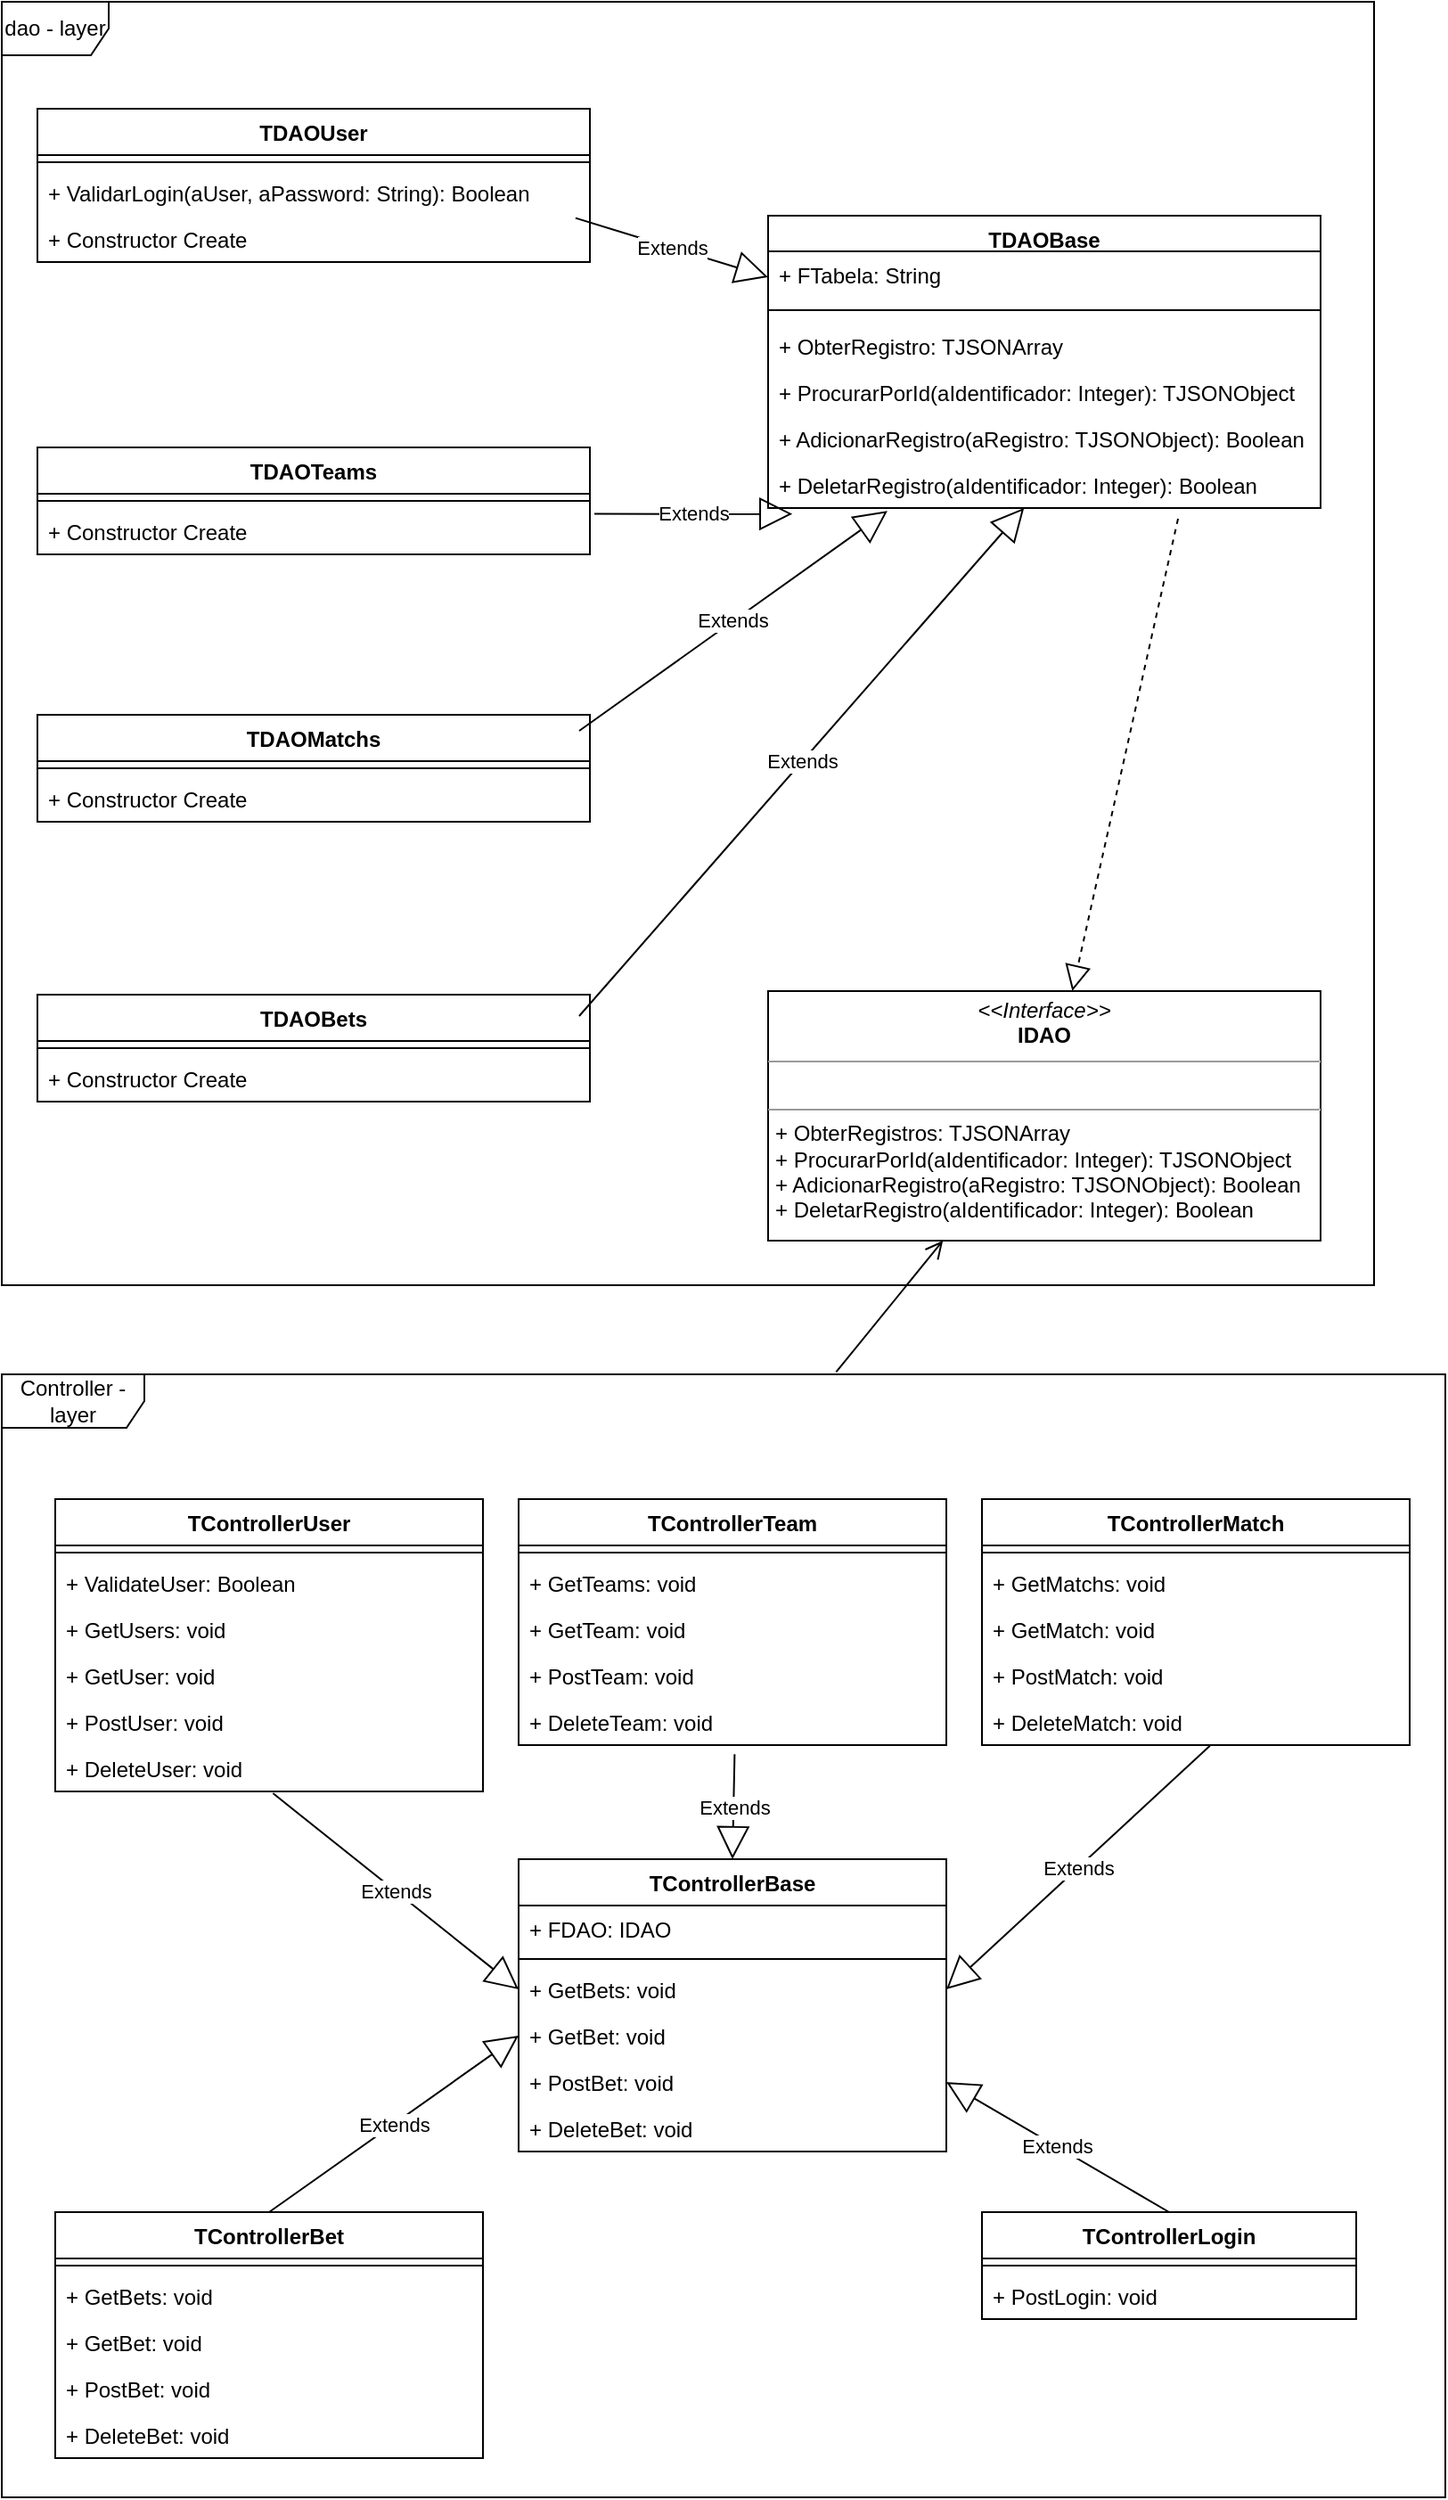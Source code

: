 <mxfile version="20.8.20" type="device"><diagram name="Página-1" id="4v-ir7DB7NUTX6bPPRyR"><mxGraphModel dx="756" dy="1874" grid="1" gridSize="10" guides="1" tooltips="1" connect="1" arrows="1" fold="1" page="1" pageScale="1" pageWidth="827" pageHeight="1169" math="0" shadow="0"><root><mxCell id="0"/><mxCell id="1" parent="0"/><mxCell id="qS6DiDYk2PjgTgFD92xH-4" value="dao - layer" style="shape=umlFrame;whiteSpace=wrap;html=1;pointerEvents=0;" parent="1" vertex="1"><mxGeometry x="330" y="-40" width="770" height="720" as="geometry"/></mxCell><mxCell id="qS6DiDYk2PjgTgFD92xH-14" value="TDAOUser" style="swimlane;fontStyle=1;align=center;verticalAlign=top;childLayout=stackLayout;horizontal=1;startSize=26;horizontalStack=0;resizeParent=1;resizeParentMax=0;resizeLast=0;collapsible=1;marginBottom=0;" parent="1" vertex="1"><mxGeometry x="350" y="20" width="310" height="86" as="geometry"><mxRectangle x="350" y="190" width="100" height="30" as="alternateBounds"/></mxGeometry></mxCell><mxCell id="qS6DiDYk2PjgTgFD92xH-16" value="" style="line;strokeWidth=1;fillColor=none;align=left;verticalAlign=middle;spacingTop=-1;spacingLeft=3;spacingRight=3;rotatable=0;labelPosition=right;points=[];portConstraint=eastwest;strokeColor=inherit;" parent="qS6DiDYk2PjgTgFD92xH-14" vertex="1"><mxGeometry y="26" width="310" height="8" as="geometry"/></mxCell><mxCell id="qS6DiDYk2PjgTgFD92xH-22" value="+ ValidarLogin(aUser, aPassword: String): Boolean" style="text;strokeColor=none;fillColor=none;align=left;verticalAlign=top;spacingLeft=4;spacingRight=4;overflow=hidden;rotatable=0;points=[[0,0.5],[1,0.5]];portConstraint=eastwest;" parent="qS6DiDYk2PjgTgFD92xH-14" vertex="1"><mxGeometry y="34" width="310" height="26" as="geometry"/></mxCell><mxCell id="qS6DiDYk2PjgTgFD92xH-112" value="+ Constructor Create" style="text;strokeColor=none;fillColor=none;align=left;verticalAlign=top;spacingLeft=4;spacingRight=4;overflow=hidden;rotatable=0;points=[[0,0.5],[1,0.5]];portConstraint=eastwest;" parent="qS6DiDYk2PjgTgFD92xH-14" vertex="1"><mxGeometry y="60" width="310" height="26" as="geometry"/></mxCell><mxCell id="qS6DiDYk2PjgTgFD92xH-23" value="TDAOTeams&#10;" style="swimlane;fontStyle=1;align=center;verticalAlign=top;childLayout=stackLayout;horizontal=1;startSize=26;horizontalStack=0;resizeParent=1;resizeParentMax=0;resizeLast=0;collapsible=1;marginBottom=0;" parent="1" vertex="1"><mxGeometry x="350" y="210" width="310" height="60" as="geometry"/></mxCell><mxCell id="qS6DiDYk2PjgTgFD92xH-25" value="" style="line;strokeWidth=1;fillColor=none;align=left;verticalAlign=middle;spacingTop=-1;spacingLeft=3;spacingRight=3;rotatable=0;labelPosition=right;points=[];portConstraint=eastwest;strokeColor=inherit;" parent="qS6DiDYk2PjgTgFD92xH-23" vertex="1"><mxGeometry y="26" width="310" height="8" as="geometry"/></mxCell><mxCell id="qS6DiDYk2PjgTgFD92xH-113" value="+ Constructor Create" style="text;strokeColor=none;fillColor=none;align=left;verticalAlign=top;spacingLeft=4;spacingRight=4;overflow=hidden;rotatable=0;points=[[0,0.5],[1,0.5]];portConstraint=eastwest;" parent="qS6DiDYk2PjgTgFD92xH-23" vertex="1"><mxGeometry y="34" width="310" height="26" as="geometry"/></mxCell><mxCell id="qS6DiDYk2PjgTgFD92xH-30" value="TDAOMatchs&#10;" style="swimlane;fontStyle=1;align=center;verticalAlign=top;childLayout=stackLayout;horizontal=1;startSize=26;horizontalStack=0;resizeParent=1;resizeParentMax=0;resizeLast=0;collapsible=1;marginBottom=0;" parent="1" vertex="1"><mxGeometry x="350" y="360" width="310" height="60" as="geometry"/></mxCell><mxCell id="qS6DiDYk2PjgTgFD92xH-31" value="" style="line;strokeWidth=1;fillColor=none;align=left;verticalAlign=middle;spacingTop=-1;spacingLeft=3;spacingRight=3;rotatable=0;labelPosition=right;points=[];portConstraint=eastwest;strokeColor=inherit;" parent="qS6DiDYk2PjgTgFD92xH-30" vertex="1"><mxGeometry y="26" width="310" height="8" as="geometry"/></mxCell><mxCell id="qS6DiDYk2PjgTgFD92xH-115" value="+ Constructor Create" style="text;strokeColor=none;fillColor=none;align=left;verticalAlign=top;spacingLeft=4;spacingRight=4;overflow=hidden;rotatable=0;points=[[0,0.5],[1,0.5]];portConstraint=eastwest;" parent="qS6DiDYk2PjgTgFD92xH-30" vertex="1"><mxGeometry y="34" width="310" height="26" as="geometry"/></mxCell><mxCell id="qS6DiDYk2PjgTgFD92xH-36" value="TDAOBets" style="swimlane;fontStyle=1;align=center;verticalAlign=top;childLayout=stackLayout;horizontal=1;startSize=26;horizontalStack=0;resizeParent=1;resizeParentMax=0;resizeLast=0;collapsible=1;marginBottom=0;" parent="1" vertex="1"><mxGeometry x="350" y="517" width="310" height="60" as="geometry"><mxRectangle x="350" y="190" width="100" height="30" as="alternateBounds"/></mxGeometry></mxCell><mxCell id="qS6DiDYk2PjgTgFD92xH-37" value="" style="line;strokeWidth=1;fillColor=none;align=left;verticalAlign=middle;spacingTop=-1;spacingLeft=3;spacingRight=3;rotatable=0;labelPosition=right;points=[];portConstraint=eastwest;strokeColor=inherit;" parent="qS6DiDYk2PjgTgFD92xH-36" vertex="1"><mxGeometry y="26" width="310" height="8" as="geometry"/></mxCell><mxCell id="qS6DiDYk2PjgTgFD92xH-116" value="+ Constructor Create" style="text;strokeColor=none;fillColor=none;align=left;verticalAlign=top;spacingLeft=4;spacingRight=4;overflow=hidden;rotatable=0;points=[[0,0.5],[1,0.5]];portConstraint=eastwest;" parent="qS6DiDYk2PjgTgFD92xH-36" vertex="1"><mxGeometry y="34" width="310" height="26" as="geometry"/></mxCell><mxCell id="qS6DiDYk2PjgTgFD92xH-43" value="&lt;p style=&quot;margin:0px;margin-top:4px;text-align:center;&quot;&gt;&lt;i&gt;&amp;lt;&amp;lt;Interface&amp;gt;&amp;gt;&lt;/i&gt;&lt;br&gt;&lt;b&gt;IDAO&lt;/b&gt;&lt;/p&gt;&lt;hr size=&quot;1&quot;&gt;&lt;p style=&quot;margin:0px;margin-left:4px;&quot;&gt;&lt;br&gt;&lt;/p&gt;&lt;hr size=&quot;1&quot;&gt;&lt;p style=&quot;margin:0px;margin-left:4px;&quot;&gt;+ ObterRegistros: TJSONArray&lt;/p&gt;&lt;p style=&quot;margin:0px;margin-left:4px;&quot;&gt;+ ProcurarPorId(aIdentificador: Integer): TJSONObject&lt;/p&gt;&lt;p style=&quot;margin:0px;margin-left:4px;&quot;&gt;+ AdicionarRegistro(aRegistro: TJSONObject): Boolean&lt;/p&gt;&lt;p style=&quot;margin:0px;margin-left:4px;&quot;&gt;+ DeletarRegistro(aIdentificador: Integer): Boolean&lt;/p&gt;" style="verticalAlign=top;align=left;overflow=fill;fontSize=12;fontFamily=Helvetica;html=1;" parent="1" vertex="1"><mxGeometry x="760" y="515" width="310" height="140" as="geometry"/></mxCell><mxCell id="qS6DiDYk2PjgTgFD92xH-53" value="Controller - layer" style="shape=umlFrame;whiteSpace=wrap;html=1;pointerEvents=0;width=80;height=30;" parent="1" vertex="1"><mxGeometry x="330" y="730" width="810" height="630" as="geometry"/></mxCell><mxCell id="qS6DiDYk2PjgTgFD92xH-54" value="TControllerUser&#10;" style="swimlane;fontStyle=1;align=center;verticalAlign=top;childLayout=stackLayout;horizontal=1;startSize=26;horizontalStack=0;resizeParent=1;resizeParentMax=0;resizeLast=0;collapsible=1;marginBottom=0;" parent="1" vertex="1"><mxGeometry x="360" y="800" width="240" height="164" as="geometry"/></mxCell><mxCell id="qS6DiDYk2PjgTgFD92xH-56" value="" style="line;strokeWidth=1;fillColor=none;align=left;verticalAlign=middle;spacingTop=-1;spacingLeft=3;spacingRight=3;rotatable=0;labelPosition=right;points=[];portConstraint=eastwest;strokeColor=inherit;" parent="qS6DiDYk2PjgTgFD92xH-54" vertex="1"><mxGeometry y="26" width="240" height="8" as="geometry"/></mxCell><mxCell id="qS6DiDYk2PjgTgFD92xH-57" value="+ ValidateUser: Boolean" style="text;strokeColor=none;fillColor=none;align=left;verticalAlign=top;spacingLeft=4;spacingRight=4;overflow=hidden;rotatable=0;points=[[0,0.5],[1,0.5]];portConstraint=eastwest;" parent="qS6DiDYk2PjgTgFD92xH-54" vertex="1"><mxGeometry y="34" width="240" height="26" as="geometry"/></mxCell><mxCell id="qS6DiDYk2PjgTgFD92xH-58" value="+ GetUsers: void&#10;" style="text;strokeColor=none;fillColor=none;align=left;verticalAlign=top;spacingLeft=4;spacingRight=4;overflow=hidden;rotatable=0;points=[[0,0.5],[1,0.5]];portConstraint=eastwest;" parent="qS6DiDYk2PjgTgFD92xH-54" vertex="1"><mxGeometry y="60" width="240" height="26" as="geometry"/></mxCell><mxCell id="qS6DiDYk2PjgTgFD92xH-59" value="+ GetUser: void&#10;" style="text;strokeColor=none;fillColor=none;align=left;verticalAlign=top;spacingLeft=4;spacingRight=4;overflow=hidden;rotatable=0;points=[[0,0.5],[1,0.5]];portConstraint=eastwest;" parent="qS6DiDYk2PjgTgFD92xH-54" vertex="1"><mxGeometry y="86" width="240" height="26" as="geometry"/></mxCell><mxCell id="qS6DiDYk2PjgTgFD92xH-60" value="+ PostUser: void" style="text;strokeColor=none;fillColor=none;align=left;verticalAlign=top;spacingLeft=4;spacingRight=4;overflow=hidden;rotatable=0;points=[[0,0.5],[1,0.5]];portConstraint=eastwest;" parent="qS6DiDYk2PjgTgFD92xH-54" vertex="1"><mxGeometry y="112" width="240" height="26" as="geometry"/></mxCell><mxCell id="qS6DiDYk2PjgTgFD92xH-61" value="+ DeleteUser: void" style="text;strokeColor=none;fillColor=none;align=left;verticalAlign=top;spacingLeft=4;spacingRight=4;overflow=hidden;rotatable=0;points=[[0,0.5],[1,0.5]];portConstraint=eastwest;" parent="qS6DiDYk2PjgTgFD92xH-54" vertex="1"><mxGeometry y="138" width="240" height="26" as="geometry"/></mxCell><mxCell id="qS6DiDYk2PjgTgFD92xH-62" value="TControllerTeam" style="swimlane;fontStyle=1;align=center;verticalAlign=top;childLayout=stackLayout;horizontal=1;startSize=26;horizontalStack=0;resizeParent=1;resizeParentMax=0;resizeLast=0;collapsible=1;marginBottom=0;" parent="1" vertex="1"><mxGeometry x="620" y="800" width="240" height="138" as="geometry"/></mxCell><mxCell id="qS6DiDYk2PjgTgFD92xH-63" value="" style="line;strokeWidth=1;fillColor=none;align=left;verticalAlign=middle;spacingTop=-1;spacingLeft=3;spacingRight=3;rotatable=0;labelPosition=right;points=[];portConstraint=eastwest;strokeColor=inherit;" parent="qS6DiDYk2PjgTgFD92xH-62" vertex="1"><mxGeometry y="26" width="240" height="8" as="geometry"/></mxCell><mxCell id="qS6DiDYk2PjgTgFD92xH-65" value="+ GetTeams: void&#10;" style="text;strokeColor=none;fillColor=none;align=left;verticalAlign=top;spacingLeft=4;spacingRight=4;overflow=hidden;rotatable=0;points=[[0,0.5],[1,0.5]];portConstraint=eastwest;" parent="qS6DiDYk2PjgTgFD92xH-62" vertex="1"><mxGeometry y="34" width="240" height="26" as="geometry"/></mxCell><mxCell id="qS6DiDYk2PjgTgFD92xH-66" value="+ GetTeam: void&#10;" style="text;strokeColor=none;fillColor=none;align=left;verticalAlign=top;spacingLeft=4;spacingRight=4;overflow=hidden;rotatable=0;points=[[0,0.5],[1,0.5]];portConstraint=eastwest;" parent="qS6DiDYk2PjgTgFD92xH-62" vertex="1"><mxGeometry y="60" width="240" height="26" as="geometry"/></mxCell><mxCell id="qS6DiDYk2PjgTgFD92xH-67" value="+ PostTeam: void" style="text;strokeColor=none;fillColor=none;align=left;verticalAlign=top;spacingLeft=4;spacingRight=4;overflow=hidden;rotatable=0;points=[[0,0.5],[1,0.5]];portConstraint=eastwest;" parent="qS6DiDYk2PjgTgFD92xH-62" vertex="1"><mxGeometry y="86" width="240" height="26" as="geometry"/></mxCell><mxCell id="qS6DiDYk2PjgTgFD92xH-68" value="+ DeleteTeam: void" style="text;strokeColor=none;fillColor=none;align=left;verticalAlign=top;spacingLeft=4;spacingRight=4;overflow=hidden;rotatable=0;points=[[0,0.5],[1,0.5]];portConstraint=eastwest;" parent="qS6DiDYk2PjgTgFD92xH-62" vertex="1"><mxGeometry y="112" width="240" height="26" as="geometry"/></mxCell><mxCell id="qS6DiDYk2PjgTgFD92xH-69" value="TControllerBet&#10;" style="swimlane;fontStyle=1;align=center;verticalAlign=top;childLayout=stackLayout;horizontal=1;startSize=26;horizontalStack=0;resizeParent=1;resizeParentMax=0;resizeLast=0;collapsible=1;marginBottom=0;" parent="1" vertex="1"><mxGeometry x="360" y="1200" width="240" height="138" as="geometry"/></mxCell><mxCell id="qS6DiDYk2PjgTgFD92xH-70" value="" style="line;strokeWidth=1;fillColor=none;align=left;verticalAlign=middle;spacingTop=-1;spacingLeft=3;spacingRight=3;rotatable=0;labelPosition=right;points=[];portConstraint=eastwest;strokeColor=inherit;" parent="qS6DiDYk2PjgTgFD92xH-69" vertex="1"><mxGeometry y="26" width="240" height="8" as="geometry"/></mxCell><mxCell id="qS6DiDYk2PjgTgFD92xH-71" value="+ GetBets: void&#10;" style="text;strokeColor=none;fillColor=none;align=left;verticalAlign=top;spacingLeft=4;spacingRight=4;overflow=hidden;rotatable=0;points=[[0,0.5],[1,0.5]];portConstraint=eastwest;" parent="qS6DiDYk2PjgTgFD92xH-69" vertex="1"><mxGeometry y="34" width="240" height="26" as="geometry"/></mxCell><mxCell id="qS6DiDYk2PjgTgFD92xH-72" value="+ GetBet: void&#10;" style="text;strokeColor=none;fillColor=none;align=left;verticalAlign=top;spacingLeft=4;spacingRight=4;overflow=hidden;rotatable=0;points=[[0,0.5],[1,0.5]];portConstraint=eastwest;" parent="qS6DiDYk2PjgTgFD92xH-69" vertex="1"><mxGeometry y="60" width="240" height="26" as="geometry"/></mxCell><mxCell id="qS6DiDYk2PjgTgFD92xH-73" value="+ PostBet: void" style="text;strokeColor=none;fillColor=none;align=left;verticalAlign=top;spacingLeft=4;spacingRight=4;overflow=hidden;rotatable=0;points=[[0,0.5],[1,0.5]];portConstraint=eastwest;" parent="qS6DiDYk2PjgTgFD92xH-69" vertex="1"><mxGeometry y="86" width="240" height="26" as="geometry"/></mxCell><mxCell id="qS6DiDYk2PjgTgFD92xH-74" value="+ DeleteBet: void" style="text;strokeColor=none;fillColor=none;align=left;verticalAlign=top;spacingLeft=4;spacingRight=4;overflow=hidden;rotatable=0;points=[[0,0.5],[1,0.5]];portConstraint=eastwest;" parent="qS6DiDYk2PjgTgFD92xH-69" vertex="1"><mxGeometry y="112" width="240" height="26" as="geometry"/></mxCell><mxCell id="qS6DiDYk2PjgTgFD92xH-75" value="TControllerMatch&#10;" style="swimlane;fontStyle=1;align=center;verticalAlign=top;childLayout=stackLayout;horizontal=1;startSize=26;horizontalStack=0;resizeParent=1;resizeParentMax=0;resizeLast=0;collapsible=1;marginBottom=0;" parent="1" vertex="1"><mxGeometry x="880" y="800" width="240" height="138" as="geometry"/></mxCell><mxCell id="qS6DiDYk2PjgTgFD92xH-76" value="" style="line;strokeWidth=1;fillColor=none;align=left;verticalAlign=middle;spacingTop=-1;spacingLeft=3;spacingRight=3;rotatable=0;labelPosition=right;points=[];portConstraint=eastwest;strokeColor=inherit;" parent="qS6DiDYk2PjgTgFD92xH-75" vertex="1"><mxGeometry y="26" width="240" height="8" as="geometry"/></mxCell><mxCell id="qS6DiDYk2PjgTgFD92xH-77" value="+ GetMatchs: void&#10;" style="text;strokeColor=none;fillColor=none;align=left;verticalAlign=top;spacingLeft=4;spacingRight=4;overflow=hidden;rotatable=0;points=[[0,0.5],[1,0.5]];portConstraint=eastwest;" parent="qS6DiDYk2PjgTgFD92xH-75" vertex="1"><mxGeometry y="34" width="240" height="26" as="geometry"/></mxCell><mxCell id="qS6DiDYk2PjgTgFD92xH-78" value="+ GetMatch: void&#10;" style="text;strokeColor=none;fillColor=none;align=left;verticalAlign=top;spacingLeft=4;spacingRight=4;overflow=hidden;rotatable=0;points=[[0,0.5],[1,0.5]];portConstraint=eastwest;" parent="qS6DiDYk2PjgTgFD92xH-75" vertex="1"><mxGeometry y="60" width="240" height="26" as="geometry"/></mxCell><mxCell id="qS6DiDYk2PjgTgFD92xH-79" value="+ PostMatch: void" style="text;strokeColor=none;fillColor=none;align=left;verticalAlign=top;spacingLeft=4;spacingRight=4;overflow=hidden;rotatable=0;points=[[0,0.5],[1,0.5]];portConstraint=eastwest;" parent="qS6DiDYk2PjgTgFD92xH-75" vertex="1"><mxGeometry y="86" width="240" height="26" as="geometry"/></mxCell><mxCell id="qS6DiDYk2PjgTgFD92xH-80" value="+ DeleteMatch: void" style="text;strokeColor=none;fillColor=none;align=left;verticalAlign=top;spacingLeft=4;spacingRight=4;overflow=hidden;rotatable=0;points=[[0,0.5],[1,0.5]];portConstraint=eastwest;" parent="qS6DiDYk2PjgTgFD92xH-75" vertex="1"><mxGeometry y="112" width="240" height="26" as="geometry"/></mxCell><mxCell id="qS6DiDYk2PjgTgFD92xH-81" value="TControllerLogin" style="swimlane;fontStyle=1;align=center;verticalAlign=top;childLayout=stackLayout;horizontal=1;startSize=26;horizontalStack=0;resizeParent=1;resizeParentMax=0;resizeLast=0;collapsible=1;marginBottom=0;" parent="1" vertex="1"><mxGeometry x="880" y="1200" width="210" height="60" as="geometry"/></mxCell><mxCell id="qS6DiDYk2PjgTgFD92xH-82" value="" style="line;strokeWidth=1;fillColor=none;align=left;verticalAlign=middle;spacingTop=-1;spacingLeft=3;spacingRight=3;rotatable=0;labelPosition=right;points=[];portConstraint=eastwest;strokeColor=inherit;" parent="qS6DiDYk2PjgTgFD92xH-81" vertex="1"><mxGeometry y="26" width="210" height="8" as="geometry"/></mxCell><mxCell id="qS6DiDYk2PjgTgFD92xH-86" value="+ PostLogin: void" style="text;strokeColor=none;fillColor=none;align=left;verticalAlign=top;spacingLeft=4;spacingRight=4;overflow=hidden;rotatable=0;points=[[0,0.5],[1,0.5]];portConstraint=eastwest;" parent="qS6DiDYk2PjgTgFD92xH-81" vertex="1"><mxGeometry y="34" width="210" height="26" as="geometry"/></mxCell><mxCell id="qS6DiDYk2PjgTgFD92xH-95" value="" style="endArrow=open;startArrow=none;endFill=0;startFill=0;endSize=8;html=1;verticalAlign=bottom;labelBackgroundColor=none;strokeWidth=1;rounded=0;exitX=0.578;exitY=-0.002;exitDx=0;exitDy=0;exitPerimeter=0;" parent="1" source="qS6DiDYk2PjgTgFD92xH-53" target="qS6DiDYk2PjgTgFD92xH-43" edge="1"><mxGeometry width="160" relative="1" as="geometry"><mxPoint x="620" y="710" as="sourcePoint"/><mxPoint x="780" y="710" as="targetPoint"/></mxGeometry></mxCell><mxCell id="qS6DiDYk2PjgTgFD92xH-96" value="TDAOBase" style="swimlane;fontStyle=1;align=center;verticalAlign=top;childLayout=stackLayout;horizontal=1;startSize=20;horizontalStack=0;resizeParent=1;resizeParentMax=0;resizeLast=0;collapsible=1;marginBottom=0;" parent="1" vertex="1"><mxGeometry x="760" y="80" width="310" height="164" as="geometry"><mxRectangle x="350" y="190" width="100" height="30" as="alternateBounds"/></mxGeometry></mxCell><mxCell id="qS6DiDYk2PjgTgFD92xH-108" value="+ FTabela: String" style="text;strokeColor=none;fillColor=none;align=left;verticalAlign=top;spacingLeft=4;spacingRight=4;overflow=hidden;rotatable=0;points=[[0,0.5],[1,0.5]];portConstraint=eastwest;" parent="qS6DiDYk2PjgTgFD92xH-96" vertex="1"><mxGeometry y="20" width="310" height="26" as="geometry"/></mxCell><mxCell id="qS6DiDYk2PjgTgFD92xH-97" value="" style="line;strokeWidth=1;fillColor=none;align=left;verticalAlign=middle;spacingTop=-1;spacingLeft=3;spacingRight=3;rotatable=0;labelPosition=right;points=[];portConstraint=eastwest;strokeColor=inherit;" parent="qS6DiDYk2PjgTgFD92xH-96" vertex="1"><mxGeometry y="46" width="310" height="14" as="geometry"/></mxCell><mxCell id="qS6DiDYk2PjgTgFD92xH-98" value="+ ObterRegistro: TJSONArray" style="text;strokeColor=none;fillColor=none;align=left;verticalAlign=top;spacingLeft=4;spacingRight=4;overflow=hidden;rotatable=0;points=[[0,0.5],[1,0.5]];portConstraint=eastwest;" parent="qS6DiDYk2PjgTgFD92xH-96" vertex="1"><mxGeometry y="60" width="310" height="26" as="geometry"/></mxCell><mxCell id="qS6DiDYk2PjgTgFD92xH-99" value="+ ProcurarPorId(aIdentificador: Integer): TJSONObject" style="text;strokeColor=none;fillColor=none;align=left;verticalAlign=top;spacingLeft=4;spacingRight=4;overflow=hidden;rotatable=0;points=[[0,0.5],[1,0.5]];portConstraint=eastwest;" parent="qS6DiDYk2PjgTgFD92xH-96" vertex="1"><mxGeometry y="86" width="310" height="26" as="geometry"/></mxCell><mxCell id="qS6DiDYk2PjgTgFD92xH-100" value="+ AdicionarRegistro(aRegistro: TJSONObject): Boolean&#10;" style="text;strokeColor=none;fillColor=none;align=left;verticalAlign=top;spacingLeft=4;spacingRight=4;overflow=hidden;rotatable=0;points=[[0,0.5],[1,0.5]];portConstraint=eastwest;" parent="qS6DiDYk2PjgTgFD92xH-96" vertex="1"><mxGeometry y="112" width="310" height="26" as="geometry"/></mxCell><mxCell id="qS6DiDYk2PjgTgFD92xH-101" value="+ DeletarRegistro(aIdentificador: Integer): Boolean" style="text;strokeColor=none;fillColor=none;align=left;verticalAlign=top;spacingLeft=4;spacingRight=4;overflow=hidden;rotatable=0;points=[[0,0.5],[1,0.5]];portConstraint=eastwest;" parent="qS6DiDYk2PjgTgFD92xH-96" vertex="1"><mxGeometry y="138" width="310" height="26" as="geometry"/></mxCell><mxCell id="qS6DiDYk2PjgTgFD92xH-103" value="Extends" style="endArrow=block;endSize=16;endFill=0;html=1;rounded=0;exitX=0.974;exitY=1.051;exitDx=0;exitDy=0;exitPerimeter=0;" parent="1" source="qS6DiDYk2PjgTgFD92xH-22" target="qS6DiDYk2PjgTgFD92xH-96" edge="1"><mxGeometry width="160" relative="1" as="geometry"><mxPoint x="660" y="119" as="sourcePoint"/><mxPoint x="790" y="140" as="targetPoint"/></mxGeometry></mxCell><mxCell id="qS6DiDYk2PjgTgFD92xH-105" value="Extends" style="endArrow=block;endSize=16;endFill=0;html=1;rounded=0;exitX=1.008;exitY=0.127;exitDx=0;exitDy=0;exitPerimeter=0;entryX=0.044;entryY=1.128;entryDx=0;entryDy=0;entryPerimeter=0;" parent="1" source="qS6DiDYk2PjgTgFD92xH-113" target="qS6DiDYk2PjgTgFD92xH-101" edge="1"><mxGeometry width="160" relative="1" as="geometry"><mxPoint x="652" y="230" as="sourcePoint"/><mxPoint x="760" y="258" as="targetPoint"/></mxGeometry></mxCell><mxCell id="qS6DiDYk2PjgTgFD92xH-106" value="Extends" style="endArrow=block;endSize=16;endFill=0;html=1;rounded=0;exitX=0.974;exitY=1.051;exitDx=0;exitDy=0;exitPerimeter=0;entryX=0.216;entryY=1.064;entryDx=0;entryDy=0;entryPerimeter=0;" parent="1" target="qS6DiDYk2PjgTgFD92xH-101" edge="1"><mxGeometry width="160" relative="1" as="geometry"><mxPoint x="654" y="369" as="sourcePoint"/><mxPoint x="776" y="360" as="targetPoint"/></mxGeometry></mxCell><mxCell id="qS6DiDYk2PjgTgFD92xH-107" value="Extends" style="endArrow=block;endSize=16;endFill=0;html=1;rounded=0;exitX=0.974;exitY=1.051;exitDx=0;exitDy=0;exitPerimeter=0;" parent="1" target="qS6DiDYk2PjgTgFD92xH-101" edge="1"><mxGeometry width="160" relative="1" as="geometry"><mxPoint x="654" y="529" as="sourcePoint"/><mxPoint x="827" y="380" as="targetPoint"/></mxGeometry></mxCell><mxCell id="qS6DiDYk2PjgTgFD92xH-109" value="" style="endArrow=block;dashed=1;endFill=0;endSize=12;html=1;rounded=0;exitX=0.742;exitY=1.231;exitDx=0;exitDy=0;exitPerimeter=0;" parent="1" source="qS6DiDYk2PjgTgFD92xH-101" target="qS6DiDYk2PjgTgFD92xH-43" edge="1"><mxGeometry width="160" relative="1" as="geometry"><mxPoint x="890" y="290" as="sourcePoint"/><mxPoint x="1050" y="290" as="targetPoint"/></mxGeometry></mxCell><mxCell id="jL7mfjqTtmFvQ5x8ppji-2" value="TControllerBase" style="swimlane;fontStyle=1;align=center;verticalAlign=top;childLayout=stackLayout;horizontal=1;startSize=26;horizontalStack=0;resizeParent=1;resizeParentMax=0;resizeLast=0;collapsible=1;marginBottom=0;" vertex="1" parent="1"><mxGeometry x="620" y="1002" width="240" height="164" as="geometry"/></mxCell><mxCell id="jL7mfjqTtmFvQ5x8ppji-4" value="+ FDAO: IDAO" style="text;strokeColor=none;fillColor=none;align=left;verticalAlign=top;spacingLeft=4;spacingRight=4;overflow=hidden;rotatable=0;points=[[0,0.5],[1,0.5]];portConstraint=eastwest;" vertex="1" parent="jL7mfjqTtmFvQ5x8ppji-2"><mxGeometry y="26" width="240" height="26" as="geometry"/></mxCell><mxCell id="jL7mfjqTtmFvQ5x8ppji-3" value="" style="line;strokeWidth=1;fillColor=none;align=left;verticalAlign=middle;spacingTop=-1;spacingLeft=3;spacingRight=3;rotatable=0;labelPosition=right;points=[];portConstraint=eastwest;strokeColor=inherit;" vertex="1" parent="jL7mfjqTtmFvQ5x8ppji-2"><mxGeometry y="52" width="240" height="8" as="geometry"/></mxCell><mxCell id="jL7mfjqTtmFvQ5x8ppji-8" value="+ GetBets: void&#10;" style="text;strokeColor=none;fillColor=none;align=left;verticalAlign=top;spacingLeft=4;spacingRight=4;overflow=hidden;rotatable=0;points=[[0,0.5],[1,0.5]];portConstraint=eastwest;" vertex="1" parent="jL7mfjqTtmFvQ5x8ppji-2"><mxGeometry y="60" width="240" height="26" as="geometry"/></mxCell><mxCell id="jL7mfjqTtmFvQ5x8ppji-5" value="+ GetBet: void&#10;" style="text;strokeColor=none;fillColor=none;align=left;verticalAlign=top;spacingLeft=4;spacingRight=4;overflow=hidden;rotatable=0;points=[[0,0.5],[1,0.5]];portConstraint=eastwest;" vertex="1" parent="jL7mfjqTtmFvQ5x8ppji-2"><mxGeometry y="86" width="240" height="26" as="geometry"/></mxCell><mxCell id="jL7mfjqTtmFvQ5x8ppji-6" value="+ PostBet: void" style="text;strokeColor=none;fillColor=none;align=left;verticalAlign=top;spacingLeft=4;spacingRight=4;overflow=hidden;rotatable=0;points=[[0,0.5],[1,0.5]];portConstraint=eastwest;" vertex="1" parent="jL7mfjqTtmFvQ5x8ppji-2"><mxGeometry y="112" width="240" height="26" as="geometry"/></mxCell><mxCell id="jL7mfjqTtmFvQ5x8ppji-7" value="+ DeleteBet: void" style="text;strokeColor=none;fillColor=none;align=left;verticalAlign=top;spacingLeft=4;spacingRight=4;overflow=hidden;rotatable=0;points=[[0,0.5],[1,0.5]];portConstraint=eastwest;" vertex="1" parent="jL7mfjqTtmFvQ5x8ppji-2"><mxGeometry y="138" width="240" height="26" as="geometry"/></mxCell><mxCell id="jL7mfjqTtmFvQ5x8ppji-10" value="Extends" style="endArrow=block;endSize=16;endFill=0;html=1;rounded=0;entryX=0;entryY=0.5;entryDx=0;entryDy=0;exitX=0.5;exitY=0;exitDx=0;exitDy=0;" edge="1" parent="1" source="qS6DiDYk2PjgTgFD92xH-69" target="jL7mfjqTtmFvQ5x8ppji-5"><mxGeometry width="160" relative="1" as="geometry"><mxPoint x="580" y="1200" as="sourcePoint"/><mxPoint x="740" y="1200" as="targetPoint"/></mxGeometry></mxCell><mxCell id="jL7mfjqTtmFvQ5x8ppji-11" value="Extends" style="endArrow=block;endSize=16;endFill=0;html=1;rounded=0;entryX=1;entryY=0.5;entryDx=0;entryDy=0;exitX=0.5;exitY=0;exitDx=0;exitDy=0;" edge="1" parent="1" source="qS6DiDYk2PjgTgFD92xH-81" target="jL7mfjqTtmFvQ5x8ppji-6"><mxGeometry width="160" relative="1" as="geometry"><mxPoint x="960" y="1200" as="sourcePoint"/><mxPoint x="1040" y="1101" as="targetPoint"/></mxGeometry></mxCell><mxCell id="jL7mfjqTtmFvQ5x8ppji-12" value="Extends" style="endArrow=block;endSize=16;endFill=0;html=1;rounded=0;entryX=0.5;entryY=0;entryDx=0;entryDy=0;exitX=0.505;exitY=1.198;exitDx=0;exitDy=0;exitPerimeter=0;" edge="1" parent="1" source="qS6DiDYk2PjgTgFD92xH-68" target="jL7mfjqTtmFvQ5x8ppji-2"><mxGeometry width="160" relative="1" as="geometry"><mxPoint x="560" y="1220" as="sourcePoint"/><mxPoint x="640" y="1121" as="targetPoint"/></mxGeometry></mxCell><mxCell id="jL7mfjqTtmFvQ5x8ppji-13" value="Extends" style="endArrow=block;endSize=16;endFill=0;html=1;rounded=0;entryX=0;entryY=0.5;entryDx=0;entryDy=0;exitX=0.509;exitY=1.04;exitDx=0;exitDy=0;exitPerimeter=0;" edge="1" parent="1" source="qS6DiDYk2PjgTgFD92xH-61" target="jL7mfjqTtmFvQ5x8ppji-8"><mxGeometry width="160" relative="1" as="geometry"><mxPoint x="570" y="1230" as="sourcePoint"/><mxPoint x="650" y="1131" as="targetPoint"/></mxGeometry></mxCell><mxCell id="jL7mfjqTtmFvQ5x8ppji-14" value="Extends" style="endArrow=block;endSize=16;endFill=0;html=1;rounded=0;entryX=1;entryY=0.5;entryDx=0;entryDy=0;exitX=0.533;exitY=1.015;exitDx=0;exitDy=0;exitPerimeter=0;" edge="1" parent="1" source="qS6DiDYk2PjgTgFD92xH-80" target="jL7mfjqTtmFvQ5x8ppji-8"><mxGeometry width="160" relative="1" as="geometry"><mxPoint x="580" y="1240" as="sourcePoint"/><mxPoint x="660" y="1141" as="targetPoint"/></mxGeometry></mxCell></root></mxGraphModel></diagram></mxfile>
